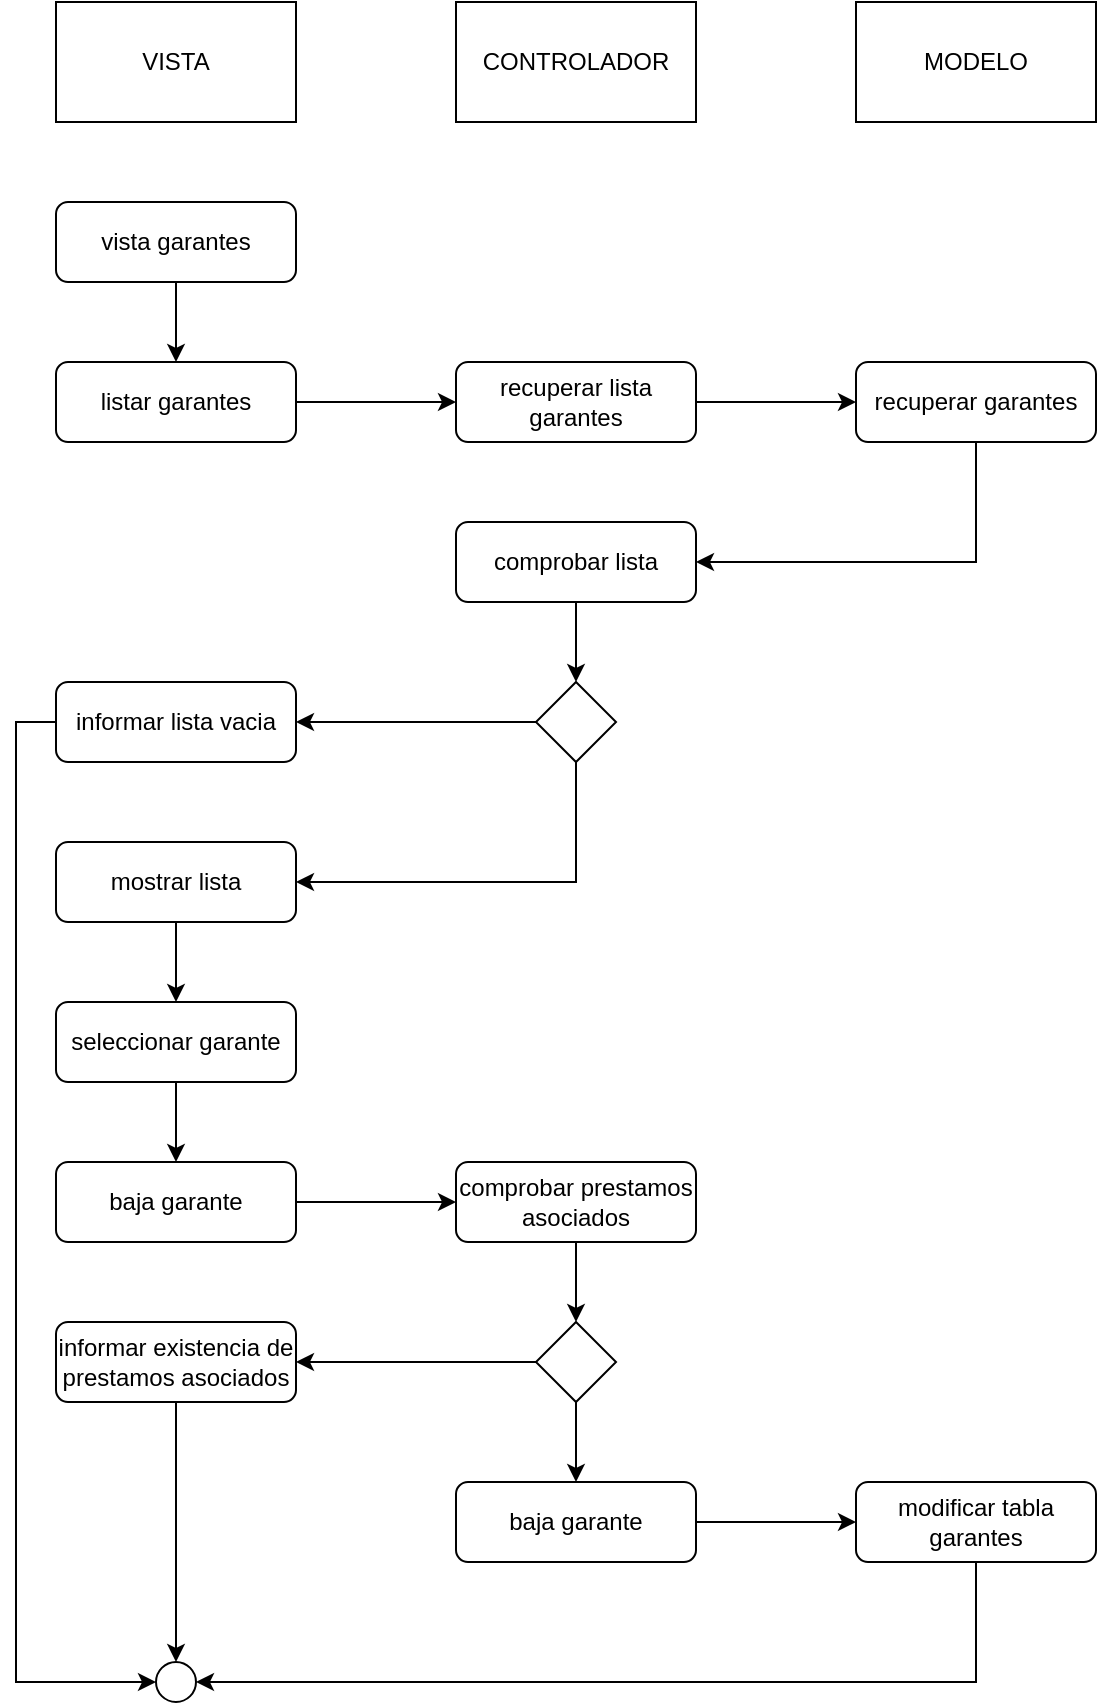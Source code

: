 <mxfile version="28.2.5">
  <diagram name="Página-1" id="nsBaKoui6gQ7kvtNh_Dv">
    <mxGraphModel dx="1426" dy="679" grid="1" gridSize="10" guides="1" tooltips="1" connect="1" arrows="1" fold="1" page="1" pageScale="1" pageWidth="827" pageHeight="1169" math="0" shadow="0">
      <root>
        <mxCell id="0" />
        <mxCell id="1" parent="0" />
        <mxCell id="RDAUd0CjxqGBB7JL1_wh-1" value="VISTA" style="rounded=0;whiteSpace=wrap;html=1;" vertex="1" parent="1">
          <mxGeometry x="120" y="20" width="120" height="60" as="geometry" />
        </mxCell>
        <mxCell id="RDAUd0CjxqGBB7JL1_wh-2" value="CONTROLADOR" style="rounded=0;whiteSpace=wrap;html=1;" vertex="1" parent="1">
          <mxGeometry x="320" y="20" width="120" height="60" as="geometry" />
        </mxCell>
        <mxCell id="RDAUd0CjxqGBB7JL1_wh-3" value="MODELO" style="rounded=0;whiteSpace=wrap;html=1;" vertex="1" parent="1">
          <mxGeometry x="520" y="20" width="120" height="60" as="geometry" />
        </mxCell>
        <mxCell id="RDAUd0CjxqGBB7JL1_wh-4" style="edgeStyle=orthogonalEdgeStyle;rounded=0;orthogonalLoop=1;jettySize=auto;html=1;exitX=0.5;exitY=1;exitDx=0;exitDy=0;entryX=0.5;entryY=0;entryDx=0;entryDy=0;" edge="1" parent="1" source="RDAUd0CjxqGBB7JL1_wh-5" target="RDAUd0CjxqGBB7JL1_wh-13">
          <mxGeometry relative="1" as="geometry" />
        </mxCell>
        <mxCell id="RDAUd0CjxqGBB7JL1_wh-5" value="comprobar prestamos asociados" style="rounded=1;whiteSpace=wrap;html=1;" vertex="1" parent="1">
          <mxGeometry x="320" y="600" width="120" height="40" as="geometry" />
        </mxCell>
        <mxCell id="RDAUd0CjxqGBB7JL1_wh-6" style="edgeStyle=orthogonalEdgeStyle;rounded=0;orthogonalLoop=1;jettySize=auto;html=1;exitX=0.5;exitY=1;exitDx=0;exitDy=0;entryX=0.5;entryY=0;entryDx=0;entryDy=0;" edge="1" parent="1" source="RDAUd0CjxqGBB7JL1_wh-7" target="RDAUd0CjxqGBB7JL1_wh-10">
          <mxGeometry relative="1" as="geometry" />
        </mxCell>
        <mxCell id="RDAUd0CjxqGBB7JL1_wh-7" value="informar existencia de prestamos asociados" style="rounded=1;whiteSpace=wrap;html=1;" vertex="1" parent="1">
          <mxGeometry x="120" y="680" width="120" height="40" as="geometry" />
        </mxCell>
        <mxCell id="RDAUd0CjxqGBB7JL1_wh-8" style="edgeStyle=orthogonalEdgeStyle;rounded=0;orthogonalLoop=1;jettySize=auto;html=1;exitX=1;exitY=0.5;exitDx=0;exitDy=0;" edge="1" parent="1" source="RDAUd0CjxqGBB7JL1_wh-9" target="RDAUd0CjxqGBB7JL1_wh-15">
          <mxGeometry relative="1" as="geometry" />
        </mxCell>
        <mxCell id="RDAUd0CjxqGBB7JL1_wh-9" value="baja garante" style="rounded=1;whiteSpace=wrap;html=1;" vertex="1" parent="1">
          <mxGeometry x="320" y="760" width="120" height="40" as="geometry" />
        </mxCell>
        <mxCell id="RDAUd0CjxqGBB7JL1_wh-10" value="" style="ellipse;whiteSpace=wrap;html=1;aspect=fixed;fillStyle=solid;fillColor=light-dark(#FFFFFF,#121212);" vertex="1" parent="1">
          <mxGeometry x="170" y="850" width="20" height="20" as="geometry" />
        </mxCell>
        <mxCell id="RDAUd0CjxqGBB7JL1_wh-11" style="edgeStyle=orthogonalEdgeStyle;rounded=0;orthogonalLoop=1;jettySize=auto;html=1;exitX=0.5;exitY=1;exitDx=0;exitDy=0;entryX=0.5;entryY=0;entryDx=0;entryDy=0;" edge="1" parent="1" source="RDAUd0CjxqGBB7JL1_wh-13" target="RDAUd0CjxqGBB7JL1_wh-9">
          <mxGeometry relative="1" as="geometry" />
        </mxCell>
        <mxCell id="RDAUd0CjxqGBB7JL1_wh-12" style="edgeStyle=orthogonalEdgeStyle;rounded=0;orthogonalLoop=1;jettySize=auto;html=1;exitX=0;exitY=0.5;exitDx=0;exitDy=0;" edge="1" parent="1" source="RDAUd0CjxqGBB7JL1_wh-13" target="RDAUd0CjxqGBB7JL1_wh-7">
          <mxGeometry relative="1" as="geometry" />
        </mxCell>
        <mxCell id="RDAUd0CjxqGBB7JL1_wh-13" value="" style="rhombus;whiteSpace=wrap;html=1;" vertex="1" parent="1">
          <mxGeometry x="360" y="680" width="40" height="40" as="geometry" />
        </mxCell>
        <mxCell id="RDAUd0CjxqGBB7JL1_wh-14" style="edgeStyle=orthogonalEdgeStyle;rounded=0;orthogonalLoop=1;jettySize=auto;html=1;exitX=0.5;exitY=1;exitDx=0;exitDy=0;entryX=1;entryY=0.5;entryDx=0;entryDy=0;" edge="1" parent="1" source="RDAUd0CjxqGBB7JL1_wh-15" target="RDAUd0CjxqGBB7JL1_wh-10">
          <mxGeometry relative="1" as="geometry" />
        </mxCell>
        <mxCell id="RDAUd0CjxqGBB7JL1_wh-15" value="modificar tabla garantes" style="rounded=1;whiteSpace=wrap;html=1;" vertex="1" parent="1">
          <mxGeometry x="520" y="760" width="120" height="40" as="geometry" />
        </mxCell>
        <mxCell id="RDAUd0CjxqGBB7JL1_wh-16" style="edgeStyle=orthogonalEdgeStyle;rounded=0;orthogonalLoop=1;jettySize=auto;html=1;exitX=1;exitY=0.5;exitDx=0;exitDy=0;entryX=0;entryY=0.5;entryDx=0;entryDy=0;" edge="1" parent="1" source="RDAUd0CjxqGBB7JL1_wh-17" target="RDAUd0CjxqGBB7JL1_wh-5">
          <mxGeometry relative="1" as="geometry" />
        </mxCell>
        <mxCell id="RDAUd0CjxqGBB7JL1_wh-17" value="baja garante" style="rounded=1;whiteSpace=wrap;html=1;" vertex="1" parent="1">
          <mxGeometry x="120" y="600" width="120" height="40" as="geometry" />
        </mxCell>
        <mxCell id="RDAUd0CjxqGBB7JL1_wh-18" style="edgeStyle=orthogonalEdgeStyle;rounded=0;orthogonalLoop=1;jettySize=auto;html=1;exitX=0.5;exitY=1;exitDx=0;exitDy=0;entryX=0.5;entryY=0;entryDx=0;entryDy=0;" edge="1" parent="1" source="RDAUd0CjxqGBB7JL1_wh-19" target="RDAUd0CjxqGBB7JL1_wh-21">
          <mxGeometry relative="1" as="geometry" />
        </mxCell>
        <mxCell id="RDAUd0CjxqGBB7JL1_wh-19" value="vista garantes" style="rounded=1;whiteSpace=wrap;html=1;" vertex="1" parent="1">
          <mxGeometry x="120" y="120" width="120" height="40" as="geometry" />
        </mxCell>
        <mxCell id="RDAUd0CjxqGBB7JL1_wh-20" style="edgeStyle=orthogonalEdgeStyle;rounded=0;orthogonalLoop=1;jettySize=auto;html=1;exitX=1;exitY=0.5;exitDx=0;exitDy=0;entryX=0;entryY=0.5;entryDx=0;entryDy=0;" edge="1" parent="1" source="RDAUd0CjxqGBB7JL1_wh-21" target="RDAUd0CjxqGBB7JL1_wh-23">
          <mxGeometry relative="1" as="geometry" />
        </mxCell>
        <mxCell id="RDAUd0CjxqGBB7JL1_wh-21" value="listar garantes" style="rounded=1;whiteSpace=wrap;html=1;" vertex="1" parent="1">
          <mxGeometry x="120" y="200" width="120" height="40" as="geometry" />
        </mxCell>
        <mxCell id="RDAUd0CjxqGBB7JL1_wh-22" style="edgeStyle=orthogonalEdgeStyle;rounded=0;orthogonalLoop=1;jettySize=auto;html=1;exitX=1;exitY=0.5;exitDx=0;exitDy=0;entryX=0;entryY=0.5;entryDx=0;entryDy=0;" edge="1" parent="1" source="RDAUd0CjxqGBB7JL1_wh-23" target="RDAUd0CjxqGBB7JL1_wh-25">
          <mxGeometry relative="1" as="geometry" />
        </mxCell>
        <mxCell id="RDAUd0CjxqGBB7JL1_wh-23" value="recuperar lista garantes" style="rounded=1;whiteSpace=wrap;html=1;" vertex="1" parent="1">
          <mxGeometry x="320" y="200" width="120" height="40" as="geometry" />
        </mxCell>
        <mxCell id="RDAUd0CjxqGBB7JL1_wh-24" style="edgeStyle=orthogonalEdgeStyle;rounded=0;orthogonalLoop=1;jettySize=auto;html=1;exitX=0.5;exitY=1;exitDx=0;exitDy=0;entryX=1;entryY=0.5;entryDx=0;entryDy=0;" edge="1" parent="1" source="RDAUd0CjxqGBB7JL1_wh-25" target="RDAUd0CjxqGBB7JL1_wh-30">
          <mxGeometry relative="1" as="geometry" />
        </mxCell>
        <mxCell id="RDAUd0CjxqGBB7JL1_wh-25" value="recuperar garantes" style="rounded=1;whiteSpace=wrap;html=1;" vertex="1" parent="1">
          <mxGeometry x="520" y="200" width="120" height="40" as="geometry" />
        </mxCell>
        <mxCell id="RDAUd0CjxqGBB7JL1_wh-26" style="edgeStyle=orthogonalEdgeStyle;rounded=0;orthogonalLoop=1;jettySize=auto;html=1;exitX=0;exitY=0.5;exitDx=0;exitDy=0;entryX=1;entryY=0.5;entryDx=0;entryDy=0;" edge="1" parent="1" source="RDAUd0CjxqGBB7JL1_wh-28" target="RDAUd0CjxqGBB7JL1_wh-32">
          <mxGeometry relative="1" as="geometry" />
        </mxCell>
        <mxCell id="RDAUd0CjxqGBB7JL1_wh-27" style="edgeStyle=orthogonalEdgeStyle;rounded=0;orthogonalLoop=1;jettySize=auto;html=1;exitX=0.5;exitY=1;exitDx=0;exitDy=0;entryX=1;entryY=0.5;entryDx=0;entryDy=0;" edge="1" parent="1" source="RDAUd0CjxqGBB7JL1_wh-28" target="RDAUd0CjxqGBB7JL1_wh-34">
          <mxGeometry relative="1" as="geometry" />
        </mxCell>
        <mxCell id="RDAUd0CjxqGBB7JL1_wh-28" value="" style="rhombus;whiteSpace=wrap;html=1;" vertex="1" parent="1">
          <mxGeometry x="360" y="360" width="40" height="40" as="geometry" />
        </mxCell>
        <mxCell id="RDAUd0CjxqGBB7JL1_wh-29" style="edgeStyle=orthogonalEdgeStyle;rounded=0;orthogonalLoop=1;jettySize=auto;html=1;exitX=0.5;exitY=1;exitDx=0;exitDy=0;entryX=0.5;entryY=0;entryDx=0;entryDy=0;" edge="1" parent="1" source="RDAUd0CjxqGBB7JL1_wh-30" target="RDAUd0CjxqGBB7JL1_wh-28">
          <mxGeometry relative="1" as="geometry" />
        </mxCell>
        <mxCell id="RDAUd0CjxqGBB7JL1_wh-30" value="comprobar lista" style="rounded=1;whiteSpace=wrap;html=1;" vertex="1" parent="1">
          <mxGeometry x="320" y="280" width="120" height="40" as="geometry" />
        </mxCell>
        <mxCell id="RDAUd0CjxqGBB7JL1_wh-31" style="edgeStyle=orthogonalEdgeStyle;rounded=0;orthogonalLoop=1;jettySize=auto;html=1;exitX=0;exitY=0.5;exitDx=0;exitDy=0;entryX=0;entryY=0.5;entryDx=0;entryDy=0;" edge="1" parent="1" source="RDAUd0CjxqGBB7JL1_wh-32" target="RDAUd0CjxqGBB7JL1_wh-10">
          <mxGeometry relative="1" as="geometry" />
        </mxCell>
        <mxCell id="RDAUd0CjxqGBB7JL1_wh-32" value="informar lista vacia" style="rounded=1;whiteSpace=wrap;html=1;" vertex="1" parent="1">
          <mxGeometry x="120" y="360" width="120" height="40" as="geometry" />
        </mxCell>
        <mxCell id="RDAUd0CjxqGBB7JL1_wh-33" style="edgeStyle=orthogonalEdgeStyle;rounded=0;orthogonalLoop=1;jettySize=auto;html=1;exitX=0.5;exitY=1;exitDx=0;exitDy=0;entryX=0.5;entryY=0;entryDx=0;entryDy=0;" edge="1" parent="1" source="RDAUd0CjxqGBB7JL1_wh-34" target="RDAUd0CjxqGBB7JL1_wh-36">
          <mxGeometry relative="1" as="geometry" />
        </mxCell>
        <mxCell id="RDAUd0CjxqGBB7JL1_wh-34" value="mostrar lista" style="rounded=1;whiteSpace=wrap;html=1;" vertex="1" parent="1">
          <mxGeometry x="120" y="440" width="120" height="40" as="geometry" />
        </mxCell>
        <mxCell id="RDAUd0CjxqGBB7JL1_wh-35" style="edgeStyle=orthogonalEdgeStyle;rounded=0;orthogonalLoop=1;jettySize=auto;html=1;exitX=0.5;exitY=1;exitDx=0;exitDy=0;" edge="1" parent="1" source="RDAUd0CjxqGBB7JL1_wh-36" target="RDAUd0CjxqGBB7JL1_wh-17">
          <mxGeometry relative="1" as="geometry" />
        </mxCell>
        <mxCell id="RDAUd0CjxqGBB7JL1_wh-36" value="seleccionar garante" style="rounded=1;whiteSpace=wrap;html=1;" vertex="1" parent="1">
          <mxGeometry x="120" y="520" width="120" height="40" as="geometry" />
        </mxCell>
      </root>
    </mxGraphModel>
  </diagram>
</mxfile>
